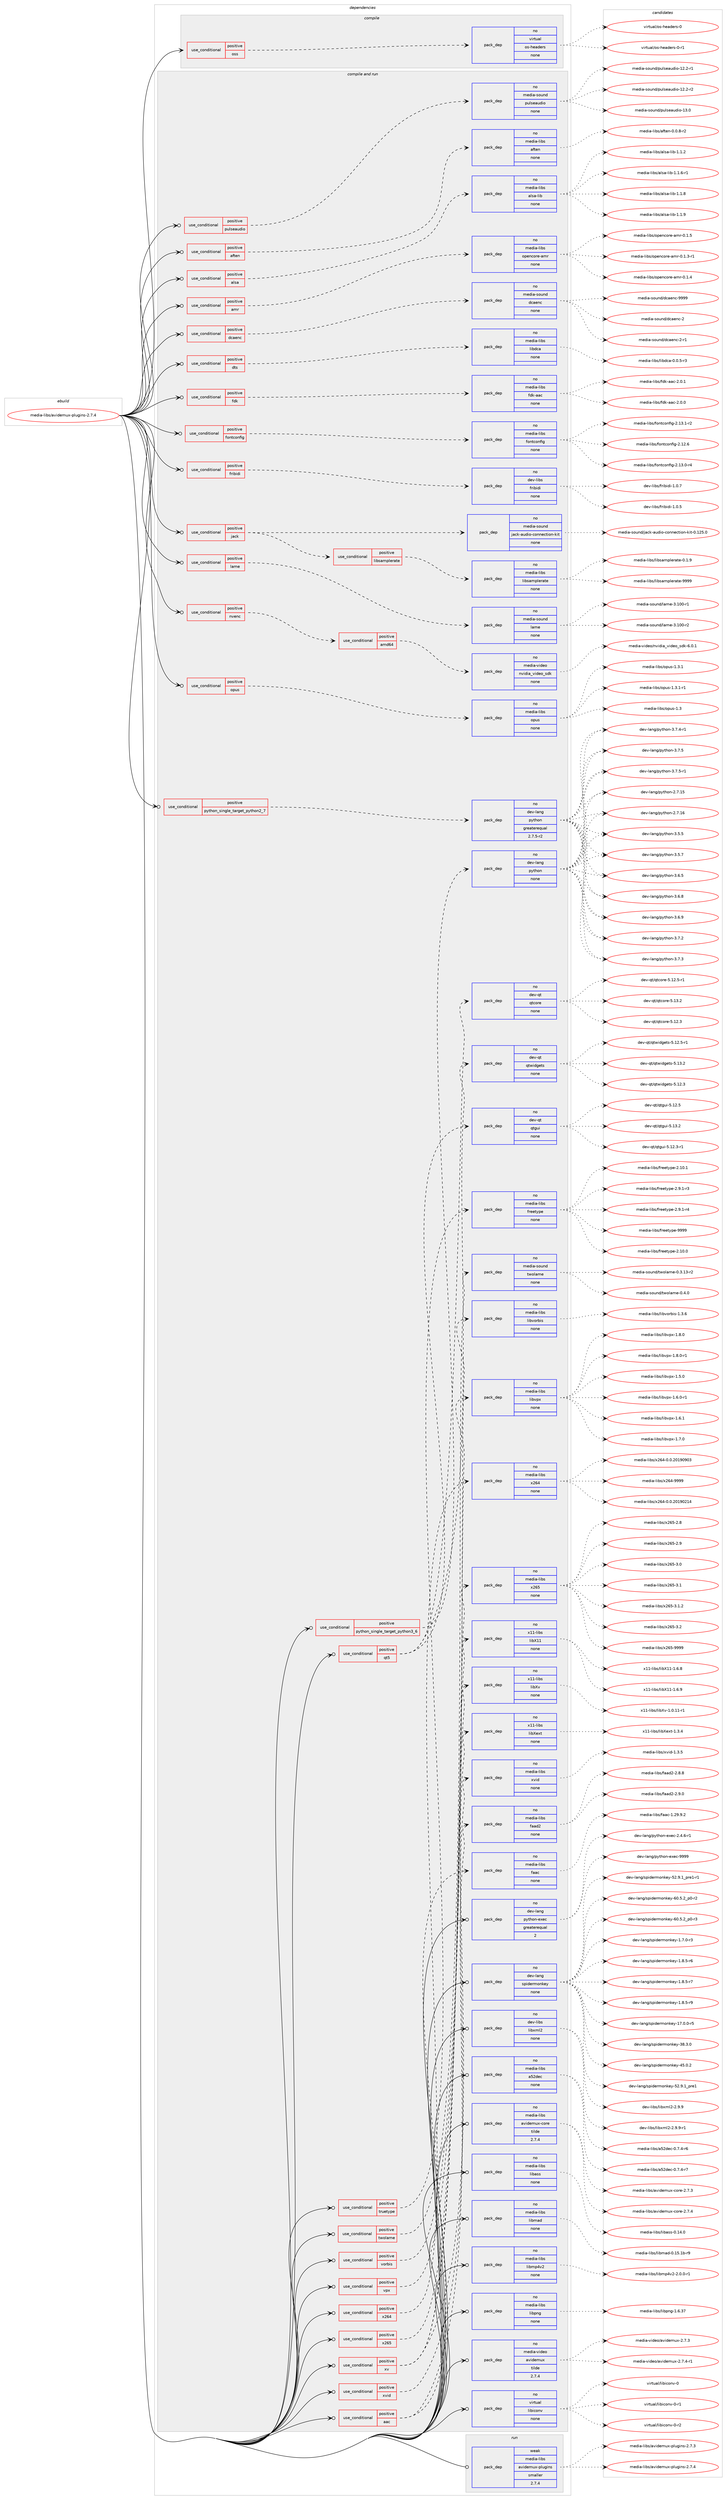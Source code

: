 digraph prolog {

# *************
# Graph options
# *************

newrank=true;
concentrate=true;
compound=true;
graph [rankdir=LR,fontname=Helvetica,fontsize=10,ranksep=1.5];#, ranksep=2.5, nodesep=0.2];
edge  [arrowhead=vee];
node  [fontname=Helvetica,fontsize=10];

# **********
# The ebuild
# **********

subgraph cluster_leftcol {
color=gray;
rank=same;
label=<<i>ebuild</i>>;
id [label="media-libs/avidemux-plugins-2.7.4", color=red, width=4, href="../media-libs/avidemux-plugins-2.7.4.svg"];
}

# ****************
# The dependencies
# ****************

subgraph cluster_midcol {
color=gray;
label=<<i>dependencies</i>>;
subgraph cluster_compile {
fillcolor="#eeeeee";
style=filled;
label=<<i>compile</i>>;
subgraph cond190747 {
dependency784511 [label=<<TABLE BORDER="0" CELLBORDER="1" CELLSPACING="0" CELLPADDING="4"><TR><TD ROWSPAN="3" CELLPADDING="10">use_conditional</TD></TR><TR><TD>positive</TD></TR><TR><TD>oss</TD></TR></TABLE>>, shape=none, color=red];
subgraph pack580155 {
dependency784512 [label=<<TABLE BORDER="0" CELLBORDER="1" CELLSPACING="0" CELLPADDING="4" WIDTH="220"><TR><TD ROWSPAN="6" CELLPADDING="30">pack_dep</TD></TR><TR><TD WIDTH="110">no</TD></TR><TR><TD>virtual</TD></TR><TR><TD>os-headers</TD></TR><TR><TD>none</TD></TR><TR><TD></TD></TR></TABLE>>, shape=none, color=blue];
}
dependency784511:e -> dependency784512:w [weight=20,style="dashed",arrowhead="vee"];
}
id:e -> dependency784511:w [weight=20,style="solid",arrowhead="vee"];
}
subgraph cluster_compileandrun {
fillcolor="#eeeeee";
style=filled;
label=<<i>compile and run</i>>;
subgraph cond190748 {
dependency784513 [label=<<TABLE BORDER="0" CELLBORDER="1" CELLSPACING="0" CELLPADDING="4"><TR><TD ROWSPAN="3" CELLPADDING="10">use_conditional</TD></TR><TR><TD>positive</TD></TR><TR><TD>aac</TD></TR></TABLE>>, shape=none, color=red];
subgraph pack580156 {
dependency784514 [label=<<TABLE BORDER="0" CELLBORDER="1" CELLSPACING="0" CELLPADDING="4" WIDTH="220"><TR><TD ROWSPAN="6" CELLPADDING="30">pack_dep</TD></TR><TR><TD WIDTH="110">no</TD></TR><TR><TD>media-libs</TD></TR><TR><TD>faac</TD></TR><TR><TD>none</TD></TR><TR><TD></TD></TR></TABLE>>, shape=none, color=blue];
}
dependency784513:e -> dependency784514:w [weight=20,style="dashed",arrowhead="vee"];
subgraph pack580157 {
dependency784515 [label=<<TABLE BORDER="0" CELLBORDER="1" CELLSPACING="0" CELLPADDING="4" WIDTH="220"><TR><TD ROWSPAN="6" CELLPADDING="30">pack_dep</TD></TR><TR><TD WIDTH="110">no</TD></TR><TR><TD>media-libs</TD></TR><TR><TD>faad2</TD></TR><TR><TD>none</TD></TR><TR><TD></TD></TR></TABLE>>, shape=none, color=blue];
}
dependency784513:e -> dependency784515:w [weight=20,style="dashed",arrowhead="vee"];
}
id:e -> dependency784513:w [weight=20,style="solid",arrowhead="odotvee"];
subgraph cond190749 {
dependency784516 [label=<<TABLE BORDER="0" CELLBORDER="1" CELLSPACING="0" CELLPADDING="4"><TR><TD ROWSPAN="3" CELLPADDING="10">use_conditional</TD></TR><TR><TD>positive</TD></TR><TR><TD>aften</TD></TR></TABLE>>, shape=none, color=red];
subgraph pack580158 {
dependency784517 [label=<<TABLE BORDER="0" CELLBORDER="1" CELLSPACING="0" CELLPADDING="4" WIDTH="220"><TR><TD ROWSPAN="6" CELLPADDING="30">pack_dep</TD></TR><TR><TD WIDTH="110">no</TD></TR><TR><TD>media-libs</TD></TR><TR><TD>aften</TD></TR><TR><TD>none</TD></TR><TR><TD></TD></TR></TABLE>>, shape=none, color=blue];
}
dependency784516:e -> dependency784517:w [weight=20,style="dashed",arrowhead="vee"];
}
id:e -> dependency784516:w [weight=20,style="solid",arrowhead="odotvee"];
subgraph cond190750 {
dependency784518 [label=<<TABLE BORDER="0" CELLBORDER="1" CELLSPACING="0" CELLPADDING="4"><TR><TD ROWSPAN="3" CELLPADDING="10">use_conditional</TD></TR><TR><TD>positive</TD></TR><TR><TD>alsa</TD></TR></TABLE>>, shape=none, color=red];
subgraph pack580159 {
dependency784519 [label=<<TABLE BORDER="0" CELLBORDER="1" CELLSPACING="0" CELLPADDING="4" WIDTH="220"><TR><TD ROWSPAN="6" CELLPADDING="30">pack_dep</TD></TR><TR><TD WIDTH="110">no</TD></TR><TR><TD>media-libs</TD></TR><TR><TD>alsa-lib</TD></TR><TR><TD>none</TD></TR><TR><TD></TD></TR></TABLE>>, shape=none, color=blue];
}
dependency784518:e -> dependency784519:w [weight=20,style="dashed",arrowhead="vee"];
}
id:e -> dependency784518:w [weight=20,style="solid",arrowhead="odotvee"];
subgraph cond190751 {
dependency784520 [label=<<TABLE BORDER="0" CELLBORDER="1" CELLSPACING="0" CELLPADDING="4"><TR><TD ROWSPAN="3" CELLPADDING="10">use_conditional</TD></TR><TR><TD>positive</TD></TR><TR><TD>amr</TD></TR></TABLE>>, shape=none, color=red];
subgraph pack580160 {
dependency784521 [label=<<TABLE BORDER="0" CELLBORDER="1" CELLSPACING="0" CELLPADDING="4" WIDTH="220"><TR><TD ROWSPAN="6" CELLPADDING="30">pack_dep</TD></TR><TR><TD WIDTH="110">no</TD></TR><TR><TD>media-libs</TD></TR><TR><TD>opencore-amr</TD></TR><TR><TD>none</TD></TR><TR><TD></TD></TR></TABLE>>, shape=none, color=blue];
}
dependency784520:e -> dependency784521:w [weight=20,style="dashed",arrowhead="vee"];
}
id:e -> dependency784520:w [weight=20,style="solid",arrowhead="odotvee"];
subgraph cond190752 {
dependency784522 [label=<<TABLE BORDER="0" CELLBORDER="1" CELLSPACING="0" CELLPADDING="4"><TR><TD ROWSPAN="3" CELLPADDING="10">use_conditional</TD></TR><TR><TD>positive</TD></TR><TR><TD>dcaenc</TD></TR></TABLE>>, shape=none, color=red];
subgraph pack580161 {
dependency784523 [label=<<TABLE BORDER="0" CELLBORDER="1" CELLSPACING="0" CELLPADDING="4" WIDTH="220"><TR><TD ROWSPAN="6" CELLPADDING="30">pack_dep</TD></TR><TR><TD WIDTH="110">no</TD></TR><TR><TD>media-sound</TD></TR><TR><TD>dcaenc</TD></TR><TR><TD>none</TD></TR><TR><TD></TD></TR></TABLE>>, shape=none, color=blue];
}
dependency784522:e -> dependency784523:w [weight=20,style="dashed",arrowhead="vee"];
}
id:e -> dependency784522:w [weight=20,style="solid",arrowhead="odotvee"];
subgraph cond190753 {
dependency784524 [label=<<TABLE BORDER="0" CELLBORDER="1" CELLSPACING="0" CELLPADDING="4"><TR><TD ROWSPAN="3" CELLPADDING="10">use_conditional</TD></TR><TR><TD>positive</TD></TR><TR><TD>dts</TD></TR></TABLE>>, shape=none, color=red];
subgraph pack580162 {
dependency784525 [label=<<TABLE BORDER="0" CELLBORDER="1" CELLSPACING="0" CELLPADDING="4" WIDTH="220"><TR><TD ROWSPAN="6" CELLPADDING="30">pack_dep</TD></TR><TR><TD WIDTH="110">no</TD></TR><TR><TD>media-libs</TD></TR><TR><TD>libdca</TD></TR><TR><TD>none</TD></TR><TR><TD></TD></TR></TABLE>>, shape=none, color=blue];
}
dependency784524:e -> dependency784525:w [weight=20,style="dashed",arrowhead="vee"];
}
id:e -> dependency784524:w [weight=20,style="solid",arrowhead="odotvee"];
subgraph cond190754 {
dependency784526 [label=<<TABLE BORDER="0" CELLBORDER="1" CELLSPACING="0" CELLPADDING="4"><TR><TD ROWSPAN="3" CELLPADDING="10">use_conditional</TD></TR><TR><TD>positive</TD></TR><TR><TD>fdk</TD></TR></TABLE>>, shape=none, color=red];
subgraph pack580163 {
dependency784527 [label=<<TABLE BORDER="0" CELLBORDER="1" CELLSPACING="0" CELLPADDING="4" WIDTH="220"><TR><TD ROWSPAN="6" CELLPADDING="30">pack_dep</TD></TR><TR><TD WIDTH="110">no</TD></TR><TR><TD>media-libs</TD></TR><TR><TD>fdk-aac</TD></TR><TR><TD>none</TD></TR><TR><TD></TD></TR></TABLE>>, shape=none, color=blue];
}
dependency784526:e -> dependency784527:w [weight=20,style="dashed",arrowhead="vee"];
}
id:e -> dependency784526:w [weight=20,style="solid",arrowhead="odotvee"];
subgraph cond190755 {
dependency784528 [label=<<TABLE BORDER="0" CELLBORDER="1" CELLSPACING="0" CELLPADDING="4"><TR><TD ROWSPAN="3" CELLPADDING="10">use_conditional</TD></TR><TR><TD>positive</TD></TR><TR><TD>fontconfig</TD></TR></TABLE>>, shape=none, color=red];
subgraph pack580164 {
dependency784529 [label=<<TABLE BORDER="0" CELLBORDER="1" CELLSPACING="0" CELLPADDING="4" WIDTH="220"><TR><TD ROWSPAN="6" CELLPADDING="30">pack_dep</TD></TR><TR><TD WIDTH="110">no</TD></TR><TR><TD>media-libs</TD></TR><TR><TD>fontconfig</TD></TR><TR><TD>none</TD></TR><TR><TD></TD></TR></TABLE>>, shape=none, color=blue];
}
dependency784528:e -> dependency784529:w [weight=20,style="dashed",arrowhead="vee"];
}
id:e -> dependency784528:w [weight=20,style="solid",arrowhead="odotvee"];
subgraph cond190756 {
dependency784530 [label=<<TABLE BORDER="0" CELLBORDER="1" CELLSPACING="0" CELLPADDING="4"><TR><TD ROWSPAN="3" CELLPADDING="10">use_conditional</TD></TR><TR><TD>positive</TD></TR><TR><TD>fribidi</TD></TR></TABLE>>, shape=none, color=red];
subgraph pack580165 {
dependency784531 [label=<<TABLE BORDER="0" CELLBORDER="1" CELLSPACING="0" CELLPADDING="4" WIDTH="220"><TR><TD ROWSPAN="6" CELLPADDING="30">pack_dep</TD></TR><TR><TD WIDTH="110">no</TD></TR><TR><TD>dev-libs</TD></TR><TR><TD>fribidi</TD></TR><TR><TD>none</TD></TR><TR><TD></TD></TR></TABLE>>, shape=none, color=blue];
}
dependency784530:e -> dependency784531:w [weight=20,style="dashed",arrowhead="vee"];
}
id:e -> dependency784530:w [weight=20,style="solid",arrowhead="odotvee"];
subgraph cond190757 {
dependency784532 [label=<<TABLE BORDER="0" CELLBORDER="1" CELLSPACING="0" CELLPADDING="4"><TR><TD ROWSPAN="3" CELLPADDING="10">use_conditional</TD></TR><TR><TD>positive</TD></TR><TR><TD>jack</TD></TR></TABLE>>, shape=none, color=red];
subgraph pack580166 {
dependency784533 [label=<<TABLE BORDER="0" CELLBORDER="1" CELLSPACING="0" CELLPADDING="4" WIDTH="220"><TR><TD ROWSPAN="6" CELLPADDING="30">pack_dep</TD></TR><TR><TD WIDTH="110">no</TD></TR><TR><TD>media-sound</TD></TR><TR><TD>jack-audio-connection-kit</TD></TR><TR><TD>none</TD></TR><TR><TD></TD></TR></TABLE>>, shape=none, color=blue];
}
dependency784532:e -> dependency784533:w [weight=20,style="dashed",arrowhead="vee"];
subgraph cond190758 {
dependency784534 [label=<<TABLE BORDER="0" CELLBORDER="1" CELLSPACING="0" CELLPADDING="4"><TR><TD ROWSPAN="3" CELLPADDING="10">use_conditional</TD></TR><TR><TD>positive</TD></TR><TR><TD>libsamplerate</TD></TR></TABLE>>, shape=none, color=red];
subgraph pack580167 {
dependency784535 [label=<<TABLE BORDER="0" CELLBORDER="1" CELLSPACING="0" CELLPADDING="4" WIDTH="220"><TR><TD ROWSPAN="6" CELLPADDING="30">pack_dep</TD></TR><TR><TD WIDTH="110">no</TD></TR><TR><TD>media-libs</TD></TR><TR><TD>libsamplerate</TD></TR><TR><TD>none</TD></TR><TR><TD></TD></TR></TABLE>>, shape=none, color=blue];
}
dependency784534:e -> dependency784535:w [weight=20,style="dashed",arrowhead="vee"];
}
dependency784532:e -> dependency784534:w [weight=20,style="dashed",arrowhead="vee"];
}
id:e -> dependency784532:w [weight=20,style="solid",arrowhead="odotvee"];
subgraph cond190759 {
dependency784536 [label=<<TABLE BORDER="0" CELLBORDER="1" CELLSPACING="0" CELLPADDING="4"><TR><TD ROWSPAN="3" CELLPADDING="10">use_conditional</TD></TR><TR><TD>positive</TD></TR><TR><TD>lame</TD></TR></TABLE>>, shape=none, color=red];
subgraph pack580168 {
dependency784537 [label=<<TABLE BORDER="0" CELLBORDER="1" CELLSPACING="0" CELLPADDING="4" WIDTH="220"><TR><TD ROWSPAN="6" CELLPADDING="30">pack_dep</TD></TR><TR><TD WIDTH="110">no</TD></TR><TR><TD>media-sound</TD></TR><TR><TD>lame</TD></TR><TR><TD>none</TD></TR><TR><TD></TD></TR></TABLE>>, shape=none, color=blue];
}
dependency784536:e -> dependency784537:w [weight=20,style="dashed",arrowhead="vee"];
}
id:e -> dependency784536:w [weight=20,style="solid",arrowhead="odotvee"];
subgraph cond190760 {
dependency784538 [label=<<TABLE BORDER="0" CELLBORDER="1" CELLSPACING="0" CELLPADDING="4"><TR><TD ROWSPAN="3" CELLPADDING="10">use_conditional</TD></TR><TR><TD>positive</TD></TR><TR><TD>nvenc</TD></TR></TABLE>>, shape=none, color=red];
subgraph cond190761 {
dependency784539 [label=<<TABLE BORDER="0" CELLBORDER="1" CELLSPACING="0" CELLPADDING="4"><TR><TD ROWSPAN="3" CELLPADDING="10">use_conditional</TD></TR><TR><TD>positive</TD></TR><TR><TD>amd64</TD></TR></TABLE>>, shape=none, color=red];
subgraph pack580169 {
dependency784540 [label=<<TABLE BORDER="0" CELLBORDER="1" CELLSPACING="0" CELLPADDING="4" WIDTH="220"><TR><TD ROWSPAN="6" CELLPADDING="30">pack_dep</TD></TR><TR><TD WIDTH="110">no</TD></TR><TR><TD>media-video</TD></TR><TR><TD>nvidia_video_sdk</TD></TR><TR><TD>none</TD></TR><TR><TD></TD></TR></TABLE>>, shape=none, color=blue];
}
dependency784539:e -> dependency784540:w [weight=20,style="dashed",arrowhead="vee"];
}
dependency784538:e -> dependency784539:w [weight=20,style="dashed",arrowhead="vee"];
}
id:e -> dependency784538:w [weight=20,style="solid",arrowhead="odotvee"];
subgraph cond190762 {
dependency784541 [label=<<TABLE BORDER="0" CELLBORDER="1" CELLSPACING="0" CELLPADDING="4"><TR><TD ROWSPAN="3" CELLPADDING="10">use_conditional</TD></TR><TR><TD>positive</TD></TR><TR><TD>opus</TD></TR></TABLE>>, shape=none, color=red];
subgraph pack580170 {
dependency784542 [label=<<TABLE BORDER="0" CELLBORDER="1" CELLSPACING="0" CELLPADDING="4" WIDTH="220"><TR><TD ROWSPAN="6" CELLPADDING="30">pack_dep</TD></TR><TR><TD WIDTH="110">no</TD></TR><TR><TD>media-libs</TD></TR><TR><TD>opus</TD></TR><TR><TD>none</TD></TR><TR><TD></TD></TR></TABLE>>, shape=none, color=blue];
}
dependency784541:e -> dependency784542:w [weight=20,style="dashed",arrowhead="vee"];
}
id:e -> dependency784541:w [weight=20,style="solid",arrowhead="odotvee"];
subgraph cond190763 {
dependency784543 [label=<<TABLE BORDER="0" CELLBORDER="1" CELLSPACING="0" CELLPADDING="4"><TR><TD ROWSPAN="3" CELLPADDING="10">use_conditional</TD></TR><TR><TD>positive</TD></TR><TR><TD>pulseaudio</TD></TR></TABLE>>, shape=none, color=red];
subgraph pack580171 {
dependency784544 [label=<<TABLE BORDER="0" CELLBORDER="1" CELLSPACING="0" CELLPADDING="4" WIDTH="220"><TR><TD ROWSPAN="6" CELLPADDING="30">pack_dep</TD></TR><TR><TD WIDTH="110">no</TD></TR><TR><TD>media-sound</TD></TR><TR><TD>pulseaudio</TD></TR><TR><TD>none</TD></TR><TR><TD></TD></TR></TABLE>>, shape=none, color=blue];
}
dependency784543:e -> dependency784544:w [weight=20,style="dashed",arrowhead="vee"];
}
id:e -> dependency784543:w [weight=20,style="solid",arrowhead="odotvee"];
subgraph cond190764 {
dependency784545 [label=<<TABLE BORDER="0" CELLBORDER="1" CELLSPACING="0" CELLPADDING="4"><TR><TD ROWSPAN="3" CELLPADDING="10">use_conditional</TD></TR><TR><TD>positive</TD></TR><TR><TD>python_single_target_python2_7</TD></TR></TABLE>>, shape=none, color=red];
subgraph pack580172 {
dependency784546 [label=<<TABLE BORDER="0" CELLBORDER="1" CELLSPACING="0" CELLPADDING="4" WIDTH="220"><TR><TD ROWSPAN="6" CELLPADDING="30">pack_dep</TD></TR><TR><TD WIDTH="110">no</TD></TR><TR><TD>dev-lang</TD></TR><TR><TD>python</TD></TR><TR><TD>greaterequal</TD></TR><TR><TD>2.7.5-r2</TD></TR></TABLE>>, shape=none, color=blue];
}
dependency784545:e -> dependency784546:w [weight=20,style="dashed",arrowhead="vee"];
}
id:e -> dependency784545:w [weight=20,style="solid",arrowhead="odotvee"];
subgraph cond190765 {
dependency784547 [label=<<TABLE BORDER="0" CELLBORDER="1" CELLSPACING="0" CELLPADDING="4"><TR><TD ROWSPAN="3" CELLPADDING="10">use_conditional</TD></TR><TR><TD>positive</TD></TR><TR><TD>python_single_target_python3_6</TD></TR></TABLE>>, shape=none, color=red];
subgraph pack580173 {
dependency784548 [label=<<TABLE BORDER="0" CELLBORDER="1" CELLSPACING="0" CELLPADDING="4" WIDTH="220"><TR><TD ROWSPAN="6" CELLPADDING="30">pack_dep</TD></TR><TR><TD WIDTH="110">no</TD></TR><TR><TD>dev-lang</TD></TR><TR><TD>python</TD></TR><TR><TD>none</TD></TR><TR><TD></TD></TR></TABLE>>, shape=none, color=blue];
}
dependency784547:e -> dependency784548:w [weight=20,style="dashed",arrowhead="vee"];
}
id:e -> dependency784547:w [weight=20,style="solid",arrowhead="odotvee"];
subgraph cond190766 {
dependency784549 [label=<<TABLE BORDER="0" CELLBORDER="1" CELLSPACING="0" CELLPADDING="4"><TR><TD ROWSPAN="3" CELLPADDING="10">use_conditional</TD></TR><TR><TD>positive</TD></TR><TR><TD>qt5</TD></TR></TABLE>>, shape=none, color=red];
subgraph pack580174 {
dependency784550 [label=<<TABLE BORDER="0" CELLBORDER="1" CELLSPACING="0" CELLPADDING="4" WIDTH="220"><TR><TD ROWSPAN="6" CELLPADDING="30">pack_dep</TD></TR><TR><TD WIDTH="110">no</TD></TR><TR><TD>dev-qt</TD></TR><TR><TD>qtcore</TD></TR><TR><TD>none</TD></TR><TR><TD></TD></TR></TABLE>>, shape=none, color=blue];
}
dependency784549:e -> dependency784550:w [weight=20,style="dashed",arrowhead="vee"];
subgraph pack580175 {
dependency784551 [label=<<TABLE BORDER="0" CELLBORDER="1" CELLSPACING="0" CELLPADDING="4" WIDTH="220"><TR><TD ROWSPAN="6" CELLPADDING="30">pack_dep</TD></TR><TR><TD WIDTH="110">no</TD></TR><TR><TD>dev-qt</TD></TR><TR><TD>qtgui</TD></TR><TR><TD>none</TD></TR><TR><TD></TD></TR></TABLE>>, shape=none, color=blue];
}
dependency784549:e -> dependency784551:w [weight=20,style="dashed",arrowhead="vee"];
subgraph pack580176 {
dependency784552 [label=<<TABLE BORDER="0" CELLBORDER="1" CELLSPACING="0" CELLPADDING="4" WIDTH="220"><TR><TD ROWSPAN="6" CELLPADDING="30">pack_dep</TD></TR><TR><TD WIDTH="110">no</TD></TR><TR><TD>dev-qt</TD></TR><TR><TD>qtwidgets</TD></TR><TR><TD>none</TD></TR><TR><TD></TD></TR></TABLE>>, shape=none, color=blue];
}
dependency784549:e -> dependency784552:w [weight=20,style="dashed",arrowhead="vee"];
}
id:e -> dependency784549:w [weight=20,style="solid",arrowhead="odotvee"];
subgraph cond190767 {
dependency784553 [label=<<TABLE BORDER="0" CELLBORDER="1" CELLSPACING="0" CELLPADDING="4"><TR><TD ROWSPAN="3" CELLPADDING="10">use_conditional</TD></TR><TR><TD>positive</TD></TR><TR><TD>truetype</TD></TR></TABLE>>, shape=none, color=red];
subgraph pack580177 {
dependency784554 [label=<<TABLE BORDER="0" CELLBORDER="1" CELLSPACING="0" CELLPADDING="4" WIDTH="220"><TR><TD ROWSPAN="6" CELLPADDING="30">pack_dep</TD></TR><TR><TD WIDTH="110">no</TD></TR><TR><TD>media-libs</TD></TR><TR><TD>freetype</TD></TR><TR><TD>none</TD></TR><TR><TD></TD></TR></TABLE>>, shape=none, color=blue];
}
dependency784553:e -> dependency784554:w [weight=20,style="dashed",arrowhead="vee"];
}
id:e -> dependency784553:w [weight=20,style="solid",arrowhead="odotvee"];
subgraph cond190768 {
dependency784555 [label=<<TABLE BORDER="0" CELLBORDER="1" CELLSPACING="0" CELLPADDING="4"><TR><TD ROWSPAN="3" CELLPADDING="10">use_conditional</TD></TR><TR><TD>positive</TD></TR><TR><TD>twolame</TD></TR></TABLE>>, shape=none, color=red];
subgraph pack580178 {
dependency784556 [label=<<TABLE BORDER="0" CELLBORDER="1" CELLSPACING="0" CELLPADDING="4" WIDTH="220"><TR><TD ROWSPAN="6" CELLPADDING="30">pack_dep</TD></TR><TR><TD WIDTH="110">no</TD></TR><TR><TD>media-sound</TD></TR><TR><TD>twolame</TD></TR><TR><TD>none</TD></TR><TR><TD></TD></TR></TABLE>>, shape=none, color=blue];
}
dependency784555:e -> dependency784556:w [weight=20,style="dashed",arrowhead="vee"];
}
id:e -> dependency784555:w [weight=20,style="solid",arrowhead="odotvee"];
subgraph cond190769 {
dependency784557 [label=<<TABLE BORDER="0" CELLBORDER="1" CELLSPACING="0" CELLPADDING="4"><TR><TD ROWSPAN="3" CELLPADDING="10">use_conditional</TD></TR><TR><TD>positive</TD></TR><TR><TD>vorbis</TD></TR></TABLE>>, shape=none, color=red];
subgraph pack580179 {
dependency784558 [label=<<TABLE BORDER="0" CELLBORDER="1" CELLSPACING="0" CELLPADDING="4" WIDTH="220"><TR><TD ROWSPAN="6" CELLPADDING="30">pack_dep</TD></TR><TR><TD WIDTH="110">no</TD></TR><TR><TD>media-libs</TD></TR><TR><TD>libvorbis</TD></TR><TR><TD>none</TD></TR><TR><TD></TD></TR></TABLE>>, shape=none, color=blue];
}
dependency784557:e -> dependency784558:w [weight=20,style="dashed",arrowhead="vee"];
}
id:e -> dependency784557:w [weight=20,style="solid",arrowhead="odotvee"];
subgraph cond190770 {
dependency784559 [label=<<TABLE BORDER="0" CELLBORDER="1" CELLSPACING="0" CELLPADDING="4"><TR><TD ROWSPAN="3" CELLPADDING="10">use_conditional</TD></TR><TR><TD>positive</TD></TR><TR><TD>vpx</TD></TR></TABLE>>, shape=none, color=red];
subgraph pack580180 {
dependency784560 [label=<<TABLE BORDER="0" CELLBORDER="1" CELLSPACING="0" CELLPADDING="4" WIDTH="220"><TR><TD ROWSPAN="6" CELLPADDING="30">pack_dep</TD></TR><TR><TD WIDTH="110">no</TD></TR><TR><TD>media-libs</TD></TR><TR><TD>libvpx</TD></TR><TR><TD>none</TD></TR><TR><TD></TD></TR></TABLE>>, shape=none, color=blue];
}
dependency784559:e -> dependency784560:w [weight=20,style="dashed",arrowhead="vee"];
}
id:e -> dependency784559:w [weight=20,style="solid",arrowhead="odotvee"];
subgraph cond190771 {
dependency784561 [label=<<TABLE BORDER="0" CELLBORDER="1" CELLSPACING="0" CELLPADDING="4"><TR><TD ROWSPAN="3" CELLPADDING="10">use_conditional</TD></TR><TR><TD>positive</TD></TR><TR><TD>x264</TD></TR></TABLE>>, shape=none, color=red];
subgraph pack580181 {
dependency784562 [label=<<TABLE BORDER="0" CELLBORDER="1" CELLSPACING="0" CELLPADDING="4" WIDTH="220"><TR><TD ROWSPAN="6" CELLPADDING="30">pack_dep</TD></TR><TR><TD WIDTH="110">no</TD></TR><TR><TD>media-libs</TD></TR><TR><TD>x264</TD></TR><TR><TD>none</TD></TR><TR><TD></TD></TR></TABLE>>, shape=none, color=blue];
}
dependency784561:e -> dependency784562:w [weight=20,style="dashed",arrowhead="vee"];
}
id:e -> dependency784561:w [weight=20,style="solid",arrowhead="odotvee"];
subgraph cond190772 {
dependency784563 [label=<<TABLE BORDER="0" CELLBORDER="1" CELLSPACING="0" CELLPADDING="4"><TR><TD ROWSPAN="3" CELLPADDING="10">use_conditional</TD></TR><TR><TD>positive</TD></TR><TR><TD>x265</TD></TR></TABLE>>, shape=none, color=red];
subgraph pack580182 {
dependency784564 [label=<<TABLE BORDER="0" CELLBORDER="1" CELLSPACING="0" CELLPADDING="4" WIDTH="220"><TR><TD ROWSPAN="6" CELLPADDING="30">pack_dep</TD></TR><TR><TD WIDTH="110">no</TD></TR><TR><TD>media-libs</TD></TR><TR><TD>x265</TD></TR><TR><TD>none</TD></TR><TR><TD></TD></TR></TABLE>>, shape=none, color=blue];
}
dependency784563:e -> dependency784564:w [weight=20,style="dashed",arrowhead="vee"];
}
id:e -> dependency784563:w [weight=20,style="solid",arrowhead="odotvee"];
subgraph cond190773 {
dependency784565 [label=<<TABLE BORDER="0" CELLBORDER="1" CELLSPACING="0" CELLPADDING="4"><TR><TD ROWSPAN="3" CELLPADDING="10">use_conditional</TD></TR><TR><TD>positive</TD></TR><TR><TD>xv</TD></TR></TABLE>>, shape=none, color=red];
subgraph pack580183 {
dependency784566 [label=<<TABLE BORDER="0" CELLBORDER="1" CELLSPACING="0" CELLPADDING="4" WIDTH="220"><TR><TD ROWSPAN="6" CELLPADDING="30">pack_dep</TD></TR><TR><TD WIDTH="110">no</TD></TR><TR><TD>x11-libs</TD></TR><TR><TD>libX11</TD></TR><TR><TD>none</TD></TR><TR><TD></TD></TR></TABLE>>, shape=none, color=blue];
}
dependency784565:e -> dependency784566:w [weight=20,style="dashed",arrowhead="vee"];
subgraph pack580184 {
dependency784567 [label=<<TABLE BORDER="0" CELLBORDER="1" CELLSPACING="0" CELLPADDING="4" WIDTH="220"><TR><TD ROWSPAN="6" CELLPADDING="30">pack_dep</TD></TR><TR><TD WIDTH="110">no</TD></TR><TR><TD>x11-libs</TD></TR><TR><TD>libXext</TD></TR><TR><TD>none</TD></TR><TR><TD></TD></TR></TABLE>>, shape=none, color=blue];
}
dependency784565:e -> dependency784567:w [weight=20,style="dashed",arrowhead="vee"];
subgraph pack580185 {
dependency784568 [label=<<TABLE BORDER="0" CELLBORDER="1" CELLSPACING="0" CELLPADDING="4" WIDTH="220"><TR><TD ROWSPAN="6" CELLPADDING="30">pack_dep</TD></TR><TR><TD WIDTH="110">no</TD></TR><TR><TD>x11-libs</TD></TR><TR><TD>libXv</TD></TR><TR><TD>none</TD></TR><TR><TD></TD></TR></TABLE>>, shape=none, color=blue];
}
dependency784565:e -> dependency784568:w [weight=20,style="dashed",arrowhead="vee"];
}
id:e -> dependency784565:w [weight=20,style="solid",arrowhead="odotvee"];
subgraph cond190774 {
dependency784569 [label=<<TABLE BORDER="0" CELLBORDER="1" CELLSPACING="0" CELLPADDING="4"><TR><TD ROWSPAN="3" CELLPADDING="10">use_conditional</TD></TR><TR><TD>positive</TD></TR><TR><TD>xvid</TD></TR></TABLE>>, shape=none, color=red];
subgraph pack580186 {
dependency784570 [label=<<TABLE BORDER="0" CELLBORDER="1" CELLSPACING="0" CELLPADDING="4" WIDTH="220"><TR><TD ROWSPAN="6" CELLPADDING="30">pack_dep</TD></TR><TR><TD WIDTH="110">no</TD></TR><TR><TD>media-libs</TD></TR><TR><TD>xvid</TD></TR><TR><TD>none</TD></TR><TR><TD></TD></TR></TABLE>>, shape=none, color=blue];
}
dependency784569:e -> dependency784570:w [weight=20,style="dashed",arrowhead="vee"];
}
id:e -> dependency784569:w [weight=20,style="solid",arrowhead="odotvee"];
subgraph pack580187 {
dependency784571 [label=<<TABLE BORDER="0" CELLBORDER="1" CELLSPACING="0" CELLPADDING="4" WIDTH="220"><TR><TD ROWSPAN="6" CELLPADDING="30">pack_dep</TD></TR><TR><TD WIDTH="110">no</TD></TR><TR><TD>dev-lang</TD></TR><TR><TD>python-exec</TD></TR><TR><TD>greaterequal</TD></TR><TR><TD>2</TD></TR></TABLE>>, shape=none, color=blue];
}
id:e -> dependency784571:w [weight=20,style="solid",arrowhead="odotvee"];
subgraph pack580188 {
dependency784572 [label=<<TABLE BORDER="0" CELLBORDER="1" CELLSPACING="0" CELLPADDING="4" WIDTH="220"><TR><TD ROWSPAN="6" CELLPADDING="30">pack_dep</TD></TR><TR><TD WIDTH="110">no</TD></TR><TR><TD>dev-lang</TD></TR><TR><TD>spidermonkey</TD></TR><TR><TD>none</TD></TR><TR><TD></TD></TR></TABLE>>, shape=none, color=blue];
}
id:e -> dependency784572:w [weight=20,style="solid",arrowhead="odotvee"];
subgraph pack580189 {
dependency784573 [label=<<TABLE BORDER="0" CELLBORDER="1" CELLSPACING="0" CELLPADDING="4" WIDTH="220"><TR><TD ROWSPAN="6" CELLPADDING="30">pack_dep</TD></TR><TR><TD WIDTH="110">no</TD></TR><TR><TD>dev-libs</TD></TR><TR><TD>libxml2</TD></TR><TR><TD>none</TD></TR><TR><TD></TD></TR></TABLE>>, shape=none, color=blue];
}
id:e -> dependency784573:w [weight=20,style="solid",arrowhead="odotvee"];
subgraph pack580190 {
dependency784574 [label=<<TABLE BORDER="0" CELLBORDER="1" CELLSPACING="0" CELLPADDING="4" WIDTH="220"><TR><TD ROWSPAN="6" CELLPADDING="30">pack_dep</TD></TR><TR><TD WIDTH="110">no</TD></TR><TR><TD>media-libs</TD></TR><TR><TD>a52dec</TD></TR><TR><TD>none</TD></TR><TR><TD></TD></TR></TABLE>>, shape=none, color=blue];
}
id:e -> dependency784574:w [weight=20,style="solid",arrowhead="odotvee"];
subgraph pack580191 {
dependency784575 [label=<<TABLE BORDER="0" CELLBORDER="1" CELLSPACING="0" CELLPADDING="4" WIDTH="220"><TR><TD ROWSPAN="6" CELLPADDING="30">pack_dep</TD></TR><TR><TD WIDTH="110">no</TD></TR><TR><TD>media-libs</TD></TR><TR><TD>avidemux-core</TD></TR><TR><TD>tilde</TD></TR><TR><TD>2.7.4</TD></TR></TABLE>>, shape=none, color=blue];
}
id:e -> dependency784575:w [weight=20,style="solid",arrowhead="odotvee"];
subgraph pack580192 {
dependency784576 [label=<<TABLE BORDER="0" CELLBORDER="1" CELLSPACING="0" CELLPADDING="4" WIDTH="220"><TR><TD ROWSPAN="6" CELLPADDING="30">pack_dep</TD></TR><TR><TD WIDTH="110">no</TD></TR><TR><TD>media-libs</TD></TR><TR><TD>libass</TD></TR><TR><TD>none</TD></TR><TR><TD></TD></TR></TABLE>>, shape=none, color=blue];
}
id:e -> dependency784576:w [weight=20,style="solid",arrowhead="odotvee"];
subgraph pack580193 {
dependency784577 [label=<<TABLE BORDER="0" CELLBORDER="1" CELLSPACING="0" CELLPADDING="4" WIDTH="220"><TR><TD ROWSPAN="6" CELLPADDING="30">pack_dep</TD></TR><TR><TD WIDTH="110">no</TD></TR><TR><TD>media-libs</TD></TR><TR><TD>libmad</TD></TR><TR><TD>none</TD></TR><TR><TD></TD></TR></TABLE>>, shape=none, color=blue];
}
id:e -> dependency784577:w [weight=20,style="solid",arrowhead="odotvee"];
subgraph pack580194 {
dependency784578 [label=<<TABLE BORDER="0" CELLBORDER="1" CELLSPACING="0" CELLPADDING="4" WIDTH="220"><TR><TD ROWSPAN="6" CELLPADDING="30">pack_dep</TD></TR><TR><TD WIDTH="110">no</TD></TR><TR><TD>media-libs</TD></TR><TR><TD>libmp4v2</TD></TR><TR><TD>none</TD></TR><TR><TD></TD></TR></TABLE>>, shape=none, color=blue];
}
id:e -> dependency784578:w [weight=20,style="solid",arrowhead="odotvee"];
subgraph pack580195 {
dependency784579 [label=<<TABLE BORDER="0" CELLBORDER="1" CELLSPACING="0" CELLPADDING="4" WIDTH="220"><TR><TD ROWSPAN="6" CELLPADDING="30">pack_dep</TD></TR><TR><TD WIDTH="110">no</TD></TR><TR><TD>media-libs</TD></TR><TR><TD>libpng</TD></TR><TR><TD>none</TD></TR><TR><TD></TD></TR></TABLE>>, shape=none, color=blue];
}
id:e -> dependency784579:w [weight=20,style="solid",arrowhead="odotvee"];
subgraph pack580196 {
dependency784580 [label=<<TABLE BORDER="0" CELLBORDER="1" CELLSPACING="0" CELLPADDING="4" WIDTH="220"><TR><TD ROWSPAN="6" CELLPADDING="30">pack_dep</TD></TR><TR><TD WIDTH="110">no</TD></TR><TR><TD>media-video</TD></TR><TR><TD>avidemux</TD></TR><TR><TD>tilde</TD></TR><TR><TD>2.7.4</TD></TR></TABLE>>, shape=none, color=blue];
}
id:e -> dependency784580:w [weight=20,style="solid",arrowhead="odotvee"];
subgraph pack580197 {
dependency784581 [label=<<TABLE BORDER="0" CELLBORDER="1" CELLSPACING="0" CELLPADDING="4" WIDTH="220"><TR><TD ROWSPAN="6" CELLPADDING="30">pack_dep</TD></TR><TR><TD WIDTH="110">no</TD></TR><TR><TD>virtual</TD></TR><TR><TD>libiconv</TD></TR><TR><TD>none</TD></TR><TR><TD></TD></TR></TABLE>>, shape=none, color=blue];
}
id:e -> dependency784581:w [weight=20,style="solid",arrowhead="odotvee"];
}
subgraph cluster_run {
fillcolor="#eeeeee";
style=filled;
label=<<i>run</i>>;
subgraph pack580198 {
dependency784582 [label=<<TABLE BORDER="0" CELLBORDER="1" CELLSPACING="0" CELLPADDING="4" WIDTH="220"><TR><TD ROWSPAN="6" CELLPADDING="30">pack_dep</TD></TR><TR><TD WIDTH="110">weak</TD></TR><TR><TD>media-libs</TD></TR><TR><TD>avidemux-plugins</TD></TR><TR><TD>smaller</TD></TR><TR><TD>2.7.4</TD></TR></TABLE>>, shape=none, color=blue];
}
id:e -> dependency784582:w [weight=20,style="solid",arrowhead="odot"];
}
}

# **************
# The candidates
# **************

subgraph cluster_choices {
rank=same;
color=gray;
label=<<i>candidates</i>>;

subgraph choice580155 {
color=black;
nodesep=1;
choice118105114116117971084711111545104101971001011141154548 [label="virtual/os-headers-0", color=red, width=4,href="../virtual/os-headers-0.svg"];
choice1181051141161179710847111115451041019710010111411545484511449 [label="virtual/os-headers-0-r1", color=red, width=4,href="../virtual/os-headers-0-r1.svg"];
dependency784512:e -> choice118105114116117971084711111545104101971001011141154548:w [style=dotted,weight="100"];
dependency784512:e -> choice1181051141161179710847111115451041019710010111411545484511449:w [style=dotted,weight="100"];
}
subgraph choice580156 {
color=black;
nodesep=1;
choice10910110010597451081059811547102979799454946505746574650 [label="media-libs/faac-1.29.9.2", color=red, width=4,href="../media-libs/faac-1.29.9.2.svg"];
dependency784514:e -> choice10910110010597451081059811547102979799454946505746574650:w [style=dotted,weight="100"];
}
subgraph choice580157 {
color=black;
nodesep=1;
choice10910110010597451081059811547102979710050455046564656 [label="media-libs/faad2-2.8.8", color=red, width=4,href="../media-libs/faad2-2.8.8.svg"];
choice10910110010597451081059811547102979710050455046574648 [label="media-libs/faad2-2.9.0", color=red, width=4,href="../media-libs/faad2-2.9.0.svg"];
dependency784515:e -> choice10910110010597451081059811547102979710050455046564656:w [style=dotted,weight="100"];
dependency784515:e -> choice10910110010597451081059811547102979710050455046574648:w [style=dotted,weight="100"];
}
subgraph choice580158 {
color=black;
nodesep=1;
choice10910110010597451081059811547971021161011104548464846564511450 [label="media-libs/aften-0.0.8-r2", color=red, width=4,href="../media-libs/aften-0.0.8-r2.svg"];
dependency784517:e -> choice10910110010597451081059811547971021161011104548464846564511450:w [style=dotted,weight="100"];
}
subgraph choice580159 {
color=black;
nodesep=1;
choice1091011001059745108105981154797108115974510810598454946494650 [label="media-libs/alsa-lib-1.1.2", color=red, width=4,href="../media-libs/alsa-lib-1.1.2.svg"];
choice10910110010597451081059811547971081159745108105984549464946544511449 [label="media-libs/alsa-lib-1.1.6-r1", color=red, width=4,href="../media-libs/alsa-lib-1.1.6-r1.svg"];
choice1091011001059745108105981154797108115974510810598454946494656 [label="media-libs/alsa-lib-1.1.8", color=red, width=4,href="../media-libs/alsa-lib-1.1.8.svg"];
choice1091011001059745108105981154797108115974510810598454946494657 [label="media-libs/alsa-lib-1.1.9", color=red, width=4,href="../media-libs/alsa-lib-1.1.9.svg"];
dependency784519:e -> choice1091011001059745108105981154797108115974510810598454946494650:w [style=dotted,weight="100"];
dependency784519:e -> choice10910110010597451081059811547971081159745108105984549464946544511449:w [style=dotted,weight="100"];
dependency784519:e -> choice1091011001059745108105981154797108115974510810598454946494656:w [style=dotted,weight="100"];
dependency784519:e -> choice1091011001059745108105981154797108115974510810598454946494657:w [style=dotted,weight="100"];
}
subgraph choice580160 {
color=black;
nodesep=1;
choice109101100105974510810598115471111121011109911111410145971091144548464946514511449 [label="media-libs/opencore-amr-0.1.3-r1", color=red, width=4,href="../media-libs/opencore-amr-0.1.3-r1.svg"];
choice10910110010597451081059811547111112101110991111141014597109114454846494652 [label="media-libs/opencore-amr-0.1.4", color=red, width=4,href="../media-libs/opencore-amr-0.1.4.svg"];
choice10910110010597451081059811547111112101110991111141014597109114454846494653 [label="media-libs/opencore-amr-0.1.5", color=red, width=4,href="../media-libs/opencore-amr-0.1.5.svg"];
dependency784521:e -> choice109101100105974510810598115471111121011109911111410145971091144548464946514511449:w [style=dotted,weight="100"];
dependency784521:e -> choice10910110010597451081059811547111112101110991111141014597109114454846494652:w [style=dotted,weight="100"];
dependency784521:e -> choice10910110010597451081059811547111112101110991111141014597109114454846494653:w [style=dotted,weight="100"];
}
subgraph choice580161 {
color=black;
nodesep=1;
choice1091011001059745115111117110100471009997101110994550 [label="media-sound/dcaenc-2", color=red, width=4,href="../media-sound/dcaenc-2.svg"];
choice10910110010597451151111171101004710099971011109945504511449 [label="media-sound/dcaenc-2-r1", color=red, width=4,href="../media-sound/dcaenc-2-r1.svg"];
choice1091011001059745115111117110100471009997101110994557575757 [label="media-sound/dcaenc-9999", color=red, width=4,href="../media-sound/dcaenc-9999.svg"];
dependency784523:e -> choice1091011001059745115111117110100471009997101110994550:w [style=dotted,weight="100"];
dependency784523:e -> choice10910110010597451151111171101004710099971011109945504511449:w [style=dotted,weight="100"];
dependency784523:e -> choice1091011001059745115111117110100471009997101110994557575757:w [style=dotted,weight="100"];
}
subgraph choice580162 {
color=black;
nodesep=1;
choice109101100105974510810598115471081059810099974548464846534511451 [label="media-libs/libdca-0.0.5-r3", color=red, width=4,href="../media-libs/libdca-0.0.5-r3.svg"];
dependency784525:e -> choice109101100105974510810598115471081059810099974548464846534511451:w [style=dotted,weight="100"];
}
subgraph choice580163 {
color=black;
nodesep=1;
choice1091011001059745108105981154710210010745979799455046484648 [label="media-libs/fdk-aac-2.0.0", color=red, width=4,href="../media-libs/fdk-aac-2.0.0.svg"];
choice1091011001059745108105981154710210010745979799455046484649 [label="media-libs/fdk-aac-2.0.1", color=red, width=4,href="../media-libs/fdk-aac-2.0.1.svg"];
dependency784527:e -> choice1091011001059745108105981154710210010745979799455046484648:w [style=dotted,weight="100"];
dependency784527:e -> choice1091011001059745108105981154710210010745979799455046484649:w [style=dotted,weight="100"];
}
subgraph choice580164 {
color=black;
nodesep=1;
choice109101100105974510810598115471021111101169911111010210510345504649504654 [label="media-libs/fontconfig-2.12.6", color=red, width=4,href="../media-libs/fontconfig-2.12.6.svg"];
choice1091011001059745108105981154710211111011699111110102105103455046495146484511452 [label="media-libs/fontconfig-2.13.0-r4", color=red, width=4,href="../media-libs/fontconfig-2.13.0-r4.svg"];
choice1091011001059745108105981154710211111011699111110102105103455046495146494511450 [label="media-libs/fontconfig-2.13.1-r2", color=red, width=4,href="../media-libs/fontconfig-2.13.1-r2.svg"];
dependency784529:e -> choice109101100105974510810598115471021111101169911111010210510345504649504654:w [style=dotted,weight="100"];
dependency784529:e -> choice1091011001059745108105981154710211111011699111110102105103455046495146484511452:w [style=dotted,weight="100"];
dependency784529:e -> choice1091011001059745108105981154710211111011699111110102105103455046495146494511450:w [style=dotted,weight="100"];
}
subgraph choice580165 {
color=black;
nodesep=1;
choice10010111845108105981154710211410598105100105454946484653 [label="dev-libs/fribidi-1.0.5", color=red, width=4,href="../dev-libs/fribidi-1.0.5.svg"];
choice10010111845108105981154710211410598105100105454946484655 [label="dev-libs/fribidi-1.0.7", color=red, width=4,href="../dev-libs/fribidi-1.0.7.svg"];
dependency784531:e -> choice10010111845108105981154710211410598105100105454946484653:w [style=dotted,weight="100"];
dependency784531:e -> choice10010111845108105981154710211410598105100105454946484655:w [style=dotted,weight="100"];
}
subgraph choice580166 {
color=black;
nodesep=1;
choice10910110010597451151111171101004710697991074597117100105111459911111011010199116105111110451071051164548464950534648 [label="media-sound/jack-audio-connection-kit-0.125.0", color=red, width=4,href="../media-sound/jack-audio-connection-kit-0.125.0.svg"];
dependency784533:e -> choice10910110010597451151111171101004710697991074597117100105111459911111011010199116105111110451071051164548464950534648:w [style=dotted,weight="100"];
}
subgraph choice580167 {
color=black;
nodesep=1;
choice10910110010597451081059811547108105981159710911210810111497116101454846494657 [label="media-libs/libsamplerate-0.1.9", color=red, width=4,href="../media-libs/libsamplerate-0.1.9.svg"];
choice109101100105974510810598115471081059811597109112108101114971161014557575757 [label="media-libs/libsamplerate-9999", color=red, width=4,href="../media-libs/libsamplerate-9999.svg"];
dependency784535:e -> choice10910110010597451081059811547108105981159710911210810111497116101454846494657:w [style=dotted,weight="100"];
dependency784535:e -> choice109101100105974510810598115471081059811597109112108101114971161014557575757:w [style=dotted,weight="100"];
}
subgraph choice580168 {
color=black;
nodesep=1;
choice109101100105974511511111711010047108971091014551464948484511449 [label="media-sound/lame-3.100-r1", color=red, width=4,href="../media-sound/lame-3.100-r1.svg"];
choice109101100105974511511111711010047108971091014551464948484511450 [label="media-sound/lame-3.100-r2", color=red, width=4,href="../media-sound/lame-3.100-r2.svg"];
dependency784537:e -> choice109101100105974511511111711010047108971091014551464948484511449:w [style=dotted,weight="100"];
dependency784537:e -> choice109101100105974511511111711010047108971091014551464948484511450:w [style=dotted,weight="100"];
}
subgraph choice580169 {
color=black;
nodesep=1;
choice109101100105974511810510010111147110118105100105979511810510010111195115100107455446484649 [label="media-video/nvidia_video_sdk-6.0.1", color=red, width=4,href="../media-video/nvidia_video_sdk-6.0.1.svg"];
dependency784540:e -> choice109101100105974511810510010111147110118105100105979511810510010111195115100107455446484649:w [style=dotted,weight="100"];
}
subgraph choice580170 {
color=black;
nodesep=1;
choice1091011001059745108105981154711111211711545494651 [label="media-libs/opus-1.3", color=red, width=4,href="../media-libs/opus-1.3.svg"];
choice10910110010597451081059811547111112117115454946514649 [label="media-libs/opus-1.3.1", color=red, width=4,href="../media-libs/opus-1.3.1.svg"];
choice109101100105974510810598115471111121171154549465146494511449 [label="media-libs/opus-1.3.1-r1", color=red, width=4,href="../media-libs/opus-1.3.1-r1.svg"];
dependency784542:e -> choice1091011001059745108105981154711111211711545494651:w [style=dotted,weight="100"];
dependency784542:e -> choice10910110010597451081059811547111112117115454946514649:w [style=dotted,weight="100"];
dependency784542:e -> choice109101100105974510810598115471111121171154549465146494511449:w [style=dotted,weight="100"];
}
subgraph choice580171 {
color=black;
nodesep=1;
choice1091011001059745115111117110100471121171081151019711710010511145495046504511449 [label="media-sound/pulseaudio-12.2-r1", color=red, width=4,href="../media-sound/pulseaudio-12.2-r1.svg"];
choice1091011001059745115111117110100471121171081151019711710010511145495046504511450 [label="media-sound/pulseaudio-12.2-r2", color=red, width=4,href="../media-sound/pulseaudio-12.2-r2.svg"];
choice109101100105974511511111711010047112117108115101971171001051114549514648 [label="media-sound/pulseaudio-13.0", color=red, width=4,href="../media-sound/pulseaudio-13.0.svg"];
dependency784544:e -> choice1091011001059745115111117110100471121171081151019711710010511145495046504511449:w [style=dotted,weight="100"];
dependency784544:e -> choice1091011001059745115111117110100471121171081151019711710010511145495046504511450:w [style=dotted,weight="100"];
dependency784544:e -> choice109101100105974511511111711010047112117108115101971171001051114549514648:w [style=dotted,weight="100"];
}
subgraph choice580172 {
color=black;
nodesep=1;
choice10010111845108971101034711212111610411111045504655464953 [label="dev-lang/python-2.7.15", color=red, width=4,href="../dev-lang/python-2.7.15.svg"];
choice10010111845108971101034711212111610411111045504655464954 [label="dev-lang/python-2.7.16", color=red, width=4,href="../dev-lang/python-2.7.16.svg"];
choice100101118451089711010347112121116104111110455146534653 [label="dev-lang/python-3.5.5", color=red, width=4,href="../dev-lang/python-3.5.5.svg"];
choice100101118451089711010347112121116104111110455146534655 [label="dev-lang/python-3.5.7", color=red, width=4,href="../dev-lang/python-3.5.7.svg"];
choice100101118451089711010347112121116104111110455146544653 [label="dev-lang/python-3.6.5", color=red, width=4,href="../dev-lang/python-3.6.5.svg"];
choice100101118451089711010347112121116104111110455146544656 [label="dev-lang/python-3.6.8", color=red, width=4,href="../dev-lang/python-3.6.8.svg"];
choice100101118451089711010347112121116104111110455146544657 [label="dev-lang/python-3.6.9", color=red, width=4,href="../dev-lang/python-3.6.9.svg"];
choice100101118451089711010347112121116104111110455146554650 [label="dev-lang/python-3.7.2", color=red, width=4,href="../dev-lang/python-3.7.2.svg"];
choice100101118451089711010347112121116104111110455146554651 [label="dev-lang/python-3.7.3", color=red, width=4,href="../dev-lang/python-3.7.3.svg"];
choice1001011184510897110103471121211161041111104551465546524511449 [label="dev-lang/python-3.7.4-r1", color=red, width=4,href="../dev-lang/python-3.7.4-r1.svg"];
choice100101118451089711010347112121116104111110455146554653 [label="dev-lang/python-3.7.5", color=red, width=4,href="../dev-lang/python-3.7.5.svg"];
choice1001011184510897110103471121211161041111104551465546534511449 [label="dev-lang/python-3.7.5-r1", color=red, width=4,href="../dev-lang/python-3.7.5-r1.svg"];
dependency784546:e -> choice10010111845108971101034711212111610411111045504655464953:w [style=dotted,weight="100"];
dependency784546:e -> choice10010111845108971101034711212111610411111045504655464954:w [style=dotted,weight="100"];
dependency784546:e -> choice100101118451089711010347112121116104111110455146534653:w [style=dotted,weight="100"];
dependency784546:e -> choice100101118451089711010347112121116104111110455146534655:w [style=dotted,weight="100"];
dependency784546:e -> choice100101118451089711010347112121116104111110455146544653:w [style=dotted,weight="100"];
dependency784546:e -> choice100101118451089711010347112121116104111110455146544656:w [style=dotted,weight="100"];
dependency784546:e -> choice100101118451089711010347112121116104111110455146544657:w [style=dotted,weight="100"];
dependency784546:e -> choice100101118451089711010347112121116104111110455146554650:w [style=dotted,weight="100"];
dependency784546:e -> choice100101118451089711010347112121116104111110455146554651:w [style=dotted,weight="100"];
dependency784546:e -> choice1001011184510897110103471121211161041111104551465546524511449:w [style=dotted,weight="100"];
dependency784546:e -> choice100101118451089711010347112121116104111110455146554653:w [style=dotted,weight="100"];
dependency784546:e -> choice1001011184510897110103471121211161041111104551465546534511449:w [style=dotted,weight="100"];
}
subgraph choice580173 {
color=black;
nodesep=1;
choice10010111845108971101034711212111610411111045504655464953 [label="dev-lang/python-2.7.15", color=red, width=4,href="../dev-lang/python-2.7.15.svg"];
choice10010111845108971101034711212111610411111045504655464954 [label="dev-lang/python-2.7.16", color=red, width=4,href="../dev-lang/python-2.7.16.svg"];
choice100101118451089711010347112121116104111110455146534653 [label="dev-lang/python-3.5.5", color=red, width=4,href="../dev-lang/python-3.5.5.svg"];
choice100101118451089711010347112121116104111110455146534655 [label="dev-lang/python-3.5.7", color=red, width=4,href="../dev-lang/python-3.5.7.svg"];
choice100101118451089711010347112121116104111110455146544653 [label="dev-lang/python-3.6.5", color=red, width=4,href="../dev-lang/python-3.6.5.svg"];
choice100101118451089711010347112121116104111110455146544656 [label="dev-lang/python-3.6.8", color=red, width=4,href="../dev-lang/python-3.6.8.svg"];
choice100101118451089711010347112121116104111110455146544657 [label="dev-lang/python-3.6.9", color=red, width=4,href="../dev-lang/python-3.6.9.svg"];
choice100101118451089711010347112121116104111110455146554650 [label="dev-lang/python-3.7.2", color=red, width=4,href="../dev-lang/python-3.7.2.svg"];
choice100101118451089711010347112121116104111110455146554651 [label="dev-lang/python-3.7.3", color=red, width=4,href="../dev-lang/python-3.7.3.svg"];
choice1001011184510897110103471121211161041111104551465546524511449 [label="dev-lang/python-3.7.4-r1", color=red, width=4,href="../dev-lang/python-3.7.4-r1.svg"];
choice100101118451089711010347112121116104111110455146554653 [label="dev-lang/python-3.7.5", color=red, width=4,href="../dev-lang/python-3.7.5.svg"];
choice1001011184510897110103471121211161041111104551465546534511449 [label="dev-lang/python-3.7.5-r1", color=red, width=4,href="../dev-lang/python-3.7.5-r1.svg"];
dependency784548:e -> choice10010111845108971101034711212111610411111045504655464953:w [style=dotted,weight="100"];
dependency784548:e -> choice10010111845108971101034711212111610411111045504655464954:w [style=dotted,weight="100"];
dependency784548:e -> choice100101118451089711010347112121116104111110455146534653:w [style=dotted,weight="100"];
dependency784548:e -> choice100101118451089711010347112121116104111110455146534655:w [style=dotted,weight="100"];
dependency784548:e -> choice100101118451089711010347112121116104111110455146544653:w [style=dotted,weight="100"];
dependency784548:e -> choice100101118451089711010347112121116104111110455146544656:w [style=dotted,weight="100"];
dependency784548:e -> choice100101118451089711010347112121116104111110455146544657:w [style=dotted,weight="100"];
dependency784548:e -> choice100101118451089711010347112121116104111110455146554650:w [style=dotted,weight="100"];
dependency784548:e -> choice100101118451089711010347112121116104111110455146554651:w [style=dotted,weight="100"];
dependency784548:e -> choice1001011184510897110103471121211161041111104551465546524511449:w [style=dotted,weight="100"];
dependency784548:e -> choice100101118451089711010347112121116104111110455146554653:w [style=dotted,weight="100"];
dependency784548:e -> choice1001011184510897110103471121211161041111104551465546534511449:w [style=dotted,weight="100"];
}
subgraph choice580174 {
color=black;
nodesep=1;
choice10010111845113116471131169911111410145534649504651 [label="dev-qt/qtcore-5.12.3", color=red, width=4,href="../dev-qt/qtcore-5.12.3.svg"];
choice100101118451131164711311699111114101455346495046534511449 [label="dev-qt/qtcore-5.12.5-r1", color=red, width=4,href="../dev-qt/qtcore-5.12.5-r1.svg"];
choice10010111845113116471131169911111410145534649514650 [label="dev-qt/qtcore-5.13.2", color=red, width=4,href="../dev-qt/qtcore-5.13.2.svg"];
dependency784550:e -> choice10010111845113116471131169911111410145534649504651:w [style=dotted,weight="100"];
dependency784550:e -> choice100101118451131164711311699111114101455346495046534511449:w [style=dotted,weight="100"];
dependency784550:e -> choice10010111845113116471131169911111410145534649514650:w [style=dotted,weight="100"];
}
subgraph choice580175 {
color=black;
nodesep=1;
choice1001011184511311647113116103117105455346495046514511449 [label="dev-qt/qtgui-5.12.3-r1", color=red, width=4,href="../dev-qt/qtgui-5.12.3-r1.svg"];
choice100101118451131164711311610311710545534649504653 [label="dev-qt/qtgui-5.12.5", color=red, width=4,href="../dev-qt/qtgui-5.12.5.svg"];
choice100101118451131164711311610311710545534649514650 [label="dev-qt/qtgui-5.13.2", color=red, width=4,href="../dev-qt/qtgui-5.13.2.svg"];
dependency784551:e -> choice1001011184511311647113116103117105455346495046514511449:w [style=dotted,weight="100"];
dependency784551:e -> choice100101118451131164711311610311710545534649504653:w [style=dotted,weight="100"];
dependency784551:e -> choice100101118451131164711311610311710545534649514650:w [style=dotted,weight="100"];
}
subgraph choice580176 {
color=black;
nodesep=1;
choice100101118451131164711311611910510010310111611545534649504651 [label="dev-qt/qtwidgets-5.12.3", color=red, width=4,href="../dev-qt/qtwidgets-5.12.3.svg"];
choice1001011184511311647113116119105100103101116115455346495046534511449 [label="dev-qt/qtwidgets-5.12.5-r1", color=red, width=4,href="../dev-qt/qtwidgets-5.12.5-r1.svg"];
choice100101118451131164711311611910510010310111611545534649514650 [label="dev-qt/qtwidgets-5.13.2", color=red, width=4,href="../dev-qt/qtwidgets-5.13.2.svg"];
dependency784552:e -> choice100101118451131164711311611910510010310111611545534649504651:w [style=dotted,weight="100"];
dependency784552:e -> choice1001011184511311647113116119105100103101116115455346495046534511449:w [style=dotted,weight="100"];
dependency784552:e -> choice100101118451131164711311611910510010310111611545534649514650:w [style=dotted,weight="100"];
}
subgraph choice580177 {
color=black;
nodesep=1;
choice1091011001059745108105981154710211410110111612111210145504649484648 [label="media-libs/freetype-2.10.0", color=red, width=4,href="../media-libs/freetype-2.10.0.svg"];
choice1091011001059745108105981154710211410110111612111210145504649484649 [label="media-libs/freetype-2.10.1", color=red, width=4,href="../media-libs/freetype-2.10.1.svg"];
choice109101100105974510810598115471021141011011161211121014550465746494511451 [label="media-libs/freetype-2.9.1-r3", color=red, width=4,href="../media-libs/freetype-2.9.1-r3.svg"];
choice109101100105974510810598115471021141011011161211121014550465746494511452 [label="media-libs/freetype-2.9.1-r4", color=red, width=4,href="../media-libs/freetype-2.9.1-r4.svg"];
choice109101100105974510810598115471021141011011161211121014557575757 [label="media-libs/freetype-9999", color=red, width=4,href="../media-libs/freetype-9999.svg"];
dependency784554:e -> choice1091011001059745108105981154710211410110111612111210145504649484648:w [style=dotted,weight="100"];
dependency784554:e -> choice1091011001059745108105981154710211410110111612111210145504649484649:w [style=dotted,weight="100"];
dependency784554:e -> choice109101100105974510810598115471021141011011161211121014550465746494511451:w [style=dotted,weight="100"];
dependency784554:e -> choice109101100105974510810598115471021141011011161211121014550465746494511452:w [style=dotted,weight="100"];
dependency784554:e -> choice109101100105974510810598115471021141011011161211121014557575757:w [style=dotted,weight="100"];
}
subgraph choice580178 {
color=black;
nodesep=1;
choice10910110010597451151111171101004711611911110897109101454846514649514511450 [label="media-sound/twolame-0.3.13-r2", color=red, width=4,href="../media-sound/twolame-0.3.13-r2.svg"];
choice10910110010597451151111171101004711611911110897109101454846524648 [label="media-sound/twolame-0.4.0", color=red, width=4,href="../media-sound/twolame-0.4.0.svg"];
dependency784556:e -> choice10910110010597451151111171101004711611911110897109101454846514649514511450:w [style=dotted,weight="100"];
dependency784556:e -> choice10910110010597451151111171101004711611911110897109101454846524648:w [style=dotted,weight="100"];
}
subgraph choice580179 {
color=black;
nodesep=1;
choice109101100105974510810598115471081059811811111498105115454946514654 [label="media-libs/libvorbis-1.3.6", color=red, width=4,href="../media-libs/libvorbis-1.3.6.svg"];
dependency784558:e -> choice109101100105974510810598115471081059811811111498105115454946514654:w [style=dotted,weight="100"];
}
subgraph choice580180 {
color=black;
nodesep=1;
choice1091011001059745108105981154710810598118112120454946534648 [label="media-libs/libvpx-1.5.0", color=red, width=4,href="../media-libs/libvpx-1.5.0.svg"];
choice10910110010597451081059811547108105981181121204549465446484511449 [label="media-libs/libvpx-1.6.0-r1", color=red, width=4,href="../media-libs/libvpx-1.6.0-r1.svg"];
choice1091011001059745108105981154710810598118112120454946544649 [label="media-libs/libvpx-1.6.1", color=red, width=4,href="../media-libs/libvpx-1.6.1.svg"];
choice1091011001059745108105981154710810598118112120454946554648 [label="media-libs/libvpx-1.7.0", color=red, width=4,href="../media-libs/libvpx-1.7.0.svg"];
choice1091011001059745108105981154710810598118112120454946564648 [label="media-libs/libvpx-1.8.0", color=red, width=4,href="../media-libs/libvpx-1.8.0.svg"];
choice10910110010597451081059811547108105981181121204549465646484511449 [label="media-libs/libvpx-1.8.0-r1", color=red, width=4,href="../media-libs/libvpx-1.8.0-r1.svg"];
dependency784560:e -> choice1091011001059745108105981154710810598118112120454946534648:w [style=dotted,weight="100"];
dependency784560:e -> choice10910110010597451081059811547108105981181121204549465446484511449:w [style=dotted,weight="100"];
dependency784560:e -> choice1091011001059745108105981154710810598118112120454946544649:w [style=dotted,weight="100"];
dependency784560:e -> choice1091011001059745108105981154710810598118112120454946554648:w [style=dotted,weight="100"];
dependency784560:e -> choice1091011001059745108105981154710810598118112120454946564648:w [style=dotted,weight="100"];
dependency784560:e -> choice10910110010597451081059811547108105981181121204549465646484511449:w [style=dotted,weight="100"];
}
subgraph choice580181 {
color=black;
nodesep=1;
choice1091011001059745108105981154712050545245484648465048495748504952 [label="media-libs/x264-0.0.20190214", color=red, width=4,href="../media-libs/x264-0.0.20190214.svg"];
choice1091011001059745108105981154712050545245484648465048495748574851 [label="media-libs/x264-0.0.20190903", color=red, width=4,href="../media-libs/x264-0.0.20190903.svg"];
choice109101100105974510810598115471205054524557575757 [label="media-libs/x264-9999", color=red, width=4,href="../media-libs/x264-9999.svg"];
dependency784562:e -> choice1091011001059745108105981154712050545245484648465048495748504952:w [style=dotted,weight="100"];
dependency784562:e -> choice1091011001059745108105981154712050545245484648465048495748574851:w [style=dotted,weight="100"];
dependency784562:e -> choice109101100105974510810598115471205054524557575757:w [style=dotted,weight="100"];
}
subgraph choice580182 {
color=black;
nodesep=1;
choice1091011001059745108105981154712050545345504656 [label="media-libs/x265-2.8", color=red, width=4,href="../media-libs/x265-2.8.svg"];
choice1091011001059745108105981154712050545345504657 [label="media-libs/x265-2.9", color=red, width=4,href="../media-libs/x265-2.9.svg"];
choice1091011001059745108105981154712050545345514648 [label="media-libs/x265-3.0", color=red, width=4,href="../media-libs/x265-3.0.svg"];
choice1091011001059745108105981154712050545345514649 [label="media-libs/x265-3.1", color=red, width=4,href="../media-libs/x265-3.1.svg"];
choice10910110010597451081059811547120505453455146494650 [label="media-libs/x265-3.1.2", color=red, width=4,href="../media-libs/x265-3.1.2.svg"];
choice1091011001059745108105981154712050545345514650 [label="media-libs/x265-3.2", color=red, width=4,href="../media-libs/x265-3.2.svg"];
choice109101100105974510810598115471205054534557575757 [label="media-libs/x265-9999", color=red, width=4,href="../media-libs/x265-9999.svg"];
dependency784564:e -> choice1091011001059745108105981154712050545345504656:w [style=dotted,weight="100"];
dependency784564:e -> choice1091011001059745108105981154712050545345504657:w [style=dotted,weight="100"];
dependency784564:e -> choice1091011001059745108105981154712050545345514648:w [style=dotted,weight="100"];
dependency784564:e -> choice1091011001059745108105981154712050545345514649:w [style=dotted,weight="100"];
dependency784564:e -> choice10910110010597451081059811547120505453455146494650:w [style=dotted,weight="100"];
dependency784564:e -> choice1091011001059745108105981154712050545345514650:w [style=dotted,weight="100"];
dependency784564:e -> choice109101100105974510810598115471205054534557575757:w [style=dotted,weight="100"];
}
subgraph choice580183 {
color=black;
nodesep=1;
choice120494945108105981154710810598884949454946544656 [label="x11-libs/libX11-1.6.8", color=red, width=4,href="../x11-libs/libX11-1.6.8.svg"];
choice120494945108105981154710810598884949454946544657 [label="x11-libs/libX11-1.6.9", color=red, width=4,href="../x11-libs/libX11-1.6.9.svg"];
dependency784566:e -> choice120494945108105981154710810598884949454946544656:w [style=dotted,weight="100"];
dependency784566:e -> choice120494945108105981154710810598884949454946544657:w [style=dotted,weight="100"];
}
subgraph choice580184 {
color=black;
nodesep=1;
choice12049494510810598115471081059888101120116454946514652 [label="x11-libs/libXext-1.3.4", color=red, width=4,href="../x11-libs/libXext-1.3.4.svg"];
dependency784567:e -> choice12049494510810598115471081059888101120116454946514652:w [style=dotted,weight="100"];
}
subgraph choice580185 {
color=black;
nodesep=1;
choice12049494510810598115471081059888118454946484649494511449 [label="x11-libs/libXv-1.0.11-r1", color=red, width=4,href="../x11-libs/libXv-1.0.11-r1.svg"];
dependency784568:e -> choice12049494510810598115471081059888118454946484649494511449:w [style=dotted,weight="100"];
}
subgraph choice580186 {
color=black;
nodesep=1;
choice10910110010597451081059811547120118105100454946514653 [label="media-libs/xvid-1.3.5", color=red, width=4,href="../media-libs/xvid-1.3.5.svg"];
dependency784570:e -> choice10910110010597451081059811547120118105100454946514653:w [style=dotted,weight="100"];
}
subgraph choice580187 {
color=black;
nodesep=1;
choice10010111845108971101034711212111610411111045101120101994550465246544511449 [label="dev-lang/python-exec-2.4.6-r1", color=red, width=4,href="../dev-lang/python-exec-2.4.6-r1.svg"];
choice10010111845108971101034711212111610411111045101120101994557575757 [label="dev-lang/python-exec-9999", color=red, width=4,href="../dev-lang/python-exec-9999.svg"];
dependency784571:e -> choice10010111845108971101034711212111610411111045101120101994550465246544511449:w [style=dotted,weight="100"];
dependency784571:e -> choice10010111845108971101034711212111610411111045101120101994557575757:w [style=dotted,weight="100"];
}
subgraph choice580188 {
color=black;
nodesep=1;
choice1001011184510897110103471151121051001011141091111101071011214549465546484511451 [label="dev-lang/spidermonkey-1.7.0-r3", color=red, width=4,href="../dev-lang/spidermonkey-1.7.0-r3.svg"];
choice1001011184510897110103471151121051001011141091111101071011214549465646534511454 [label="dev-lang/spidermonkey-1.8.5-r6", color=red, width=4,href="../dev-lang/spidermonkey-1.8.5-r6.svg"];
choice1001011184510897110103471151121051001011141091111101071011214549465646534511455 [label="dev-lang/spidermonkey-1.8.5-r7", color=red, width=4,href="../dev-lang/spidermonkey-1.8.5-r7.svg"];
choice1001011184510897110103471151121051001011141091111101071011214549465646534511457 [label="dev-lang/spidermonkey-1.8.5-r9", color=red, width=4,href="../dev-lang/spidermonkey-1.8.5-r9.svg"];
choice100101118451089711010347115112105100101114109111110107101121454955464846484511453 [label="dev-lang/spidermonkey-17.0.0-r5", color=red, width=4,href="../dev-lang/spidermonkey-17.0.0-r5.svg"];
choice10010111845108971101034711511210510010111410911111010710112145515646514648 [label="dev-lang/spidermonkey-38.3.0", color=red, width=4,href="../dev-lang/spidermonkey-38.3.0.svg"];
choice10010111845108971101034711511210510010111410911111010710112145525346484650 [label="dev-lang/spidermonkey-45.0.2", color=red, width=4,href="../dev-lang/spidermonkey-45.0.2.svg"];
choice100101118451089711010347115112105100101114109111110107101121455350465746499511211410149 [label="dev-lang/spidermonkey-52.9.1_pre1", color=red, width=4,href="../dev-lang/spidermonkey-52.9.1_pre1.svg"];
choice1001011184510897110103471151121051001011141091111101071011214553504657464995112114101494511449 [label="dev-lang/spidermonkey-52.9.1_pre1-r1", color=red, width=4,href="../dev-lang/spidermonkey-52.9.1_pre1-r1.svg"];
choice1001011184510897110103471151121051001011141091111101071011214554484653465095112484511450 [label="dev-lang/spidermonkey-60.5.2_p0-r2", color=red, width=4,href="../dev-lang/spidermonkey-60.5.2_p0-r2.svg"];
choice1001011184510897110103471151121051001011141091111101071011214554484653465095112484511451 [label="dev-lang/spidermonkey-60.5.2_p0-r3", color=red, width=4,href="../dev-lang/spidermonkey-60.5.2_p0-r3.svg"];
dependency784572:e -> choice1001011184510897110103471151121051001011141091111101071011214549465546484511451:w [style=dotted,weight="100"];
dependency784572:e -> choice1001011184510897110103471151121051001011141091111101071011214549465646534511454:w [style=dotted,weight="100"];
dependency784572:e -> choice1001011184510897110103471151121051001011141091111101071011214549465646534511455:w [style=dotted,weight="100"];
dependency784572:e -> choice1001011184510897110103471151121051001011141091111101071011214549465646534511457:w [style=dotted,weight="100"];
dependency784572:e -> choice100101118451089711010347115112105100101114109111110107101121454955464846484511453:w [style=dotted,weight="100"];
dependency784572:e -> choice10010111845108971101034711511210510010111410911111010710112145515646514648:w [style=dotted,weight="100"];
dependency784572:e -> choice10010111845108971101034711511210510010111410911111010710112145525346484650:w [style=dotted,weight="100"];
dependency784572:e -> choice100101118451089711010347115112105100101114109111110107101121455350465746499511211410149:w [style=dotted,weight="100"];
dependency784572:e -> choice1001011184510897110103471151121051001011141091111101071011214553504657464995112114101494511449:w [style=dotted,weight="100"];
dependency784572:e -> choice1001011184510897110103471151121051001011141091111101071011214554484653465095112484511450:w [style=dotted,weight="100"];
dependency784572:e -> choice1001011184510897110103471151121051001011141091111101071011214554484653465095112484511451:w [style=dotted,weight="100"];
}
subgraph choice580189 {
color=black;
nodesep=1;
choice1001011184510810598115471081059812010910850455046574657 [label="dev-libs/libxml2-2.9.9", color=red, width=4,href="../dev-libs/libxml2-2.9.9.svg"];
choice10010111845108105981154710810598120109108504550465746574511449 [label="dev-libs/libxml2-2.9.9-r1", color=red, width=4,href="../dev-libs/libxml2-2.9.9-r1.svg"];
dependency784573:e -> choice1001011184510810598115471081059812010910850455046574657:w [style=dotted,weight="100"];
dependency784573:e -> choice10010111845108105981154710810598120109108504550465746574511449:w [style=dotted,weight="100"];
}
subgraph choice580190 {
color=black;
nodesep=1;
choice10910110010597451081059811547975350100101994548465546524511454 [label="media-libs/a52dec-0.7.4-r6", color=red, width=4,href="../media-libs/a52dec-0.7.4-r6.svg"];
choice10910110010597451081059811547975350100101994548465546524511455 [label="media-libs/a52dec-0.7.4-r7", color=red, width=4,href="../media-libs/a52dec-0.7.4-r7.svg"];
dependency784574:e -> choice10910110010597451081059811547975350100101994548465546524511454:w [style=dotted,weight="100"];
dependency784574:e -> choice10910110010597451081059811547975350100101994548465546524511455:w [style=dotted,weight="100"];
}
subgraph choice580191 {
color=black;
nodesep=1;
choice10910110010597451081059811547971181051001011091171204599111114101455046554651 [label="media-libs/avidemux-core-2.7.3", color=red, width=4,href="../media-libs/avidemux-core-2.7.3.svg"];
choice10910110010597451081059811547971181051001011091171204599111114101455046554652 [label="media-libs/avidemux-core-2.7.4", color=red, width=4,href="../media-libs/avidemux-core-2.7.4.svg"];
dependency784575:e -> choice10910110010597451081059811547971181051001011091171204599111114101455046554651:w [style=dotted,weight="100"];
dependency784575:e -> choice10910110010597451081059811547971181051001011091171204599111114101455046554652:w [style=dotted,weight="100"];
}
subgraph choice580192 {
color=black;
nodesep=1;
choice10910110010597451081059811547108105989711511545484649524648 [label="media-libs/libass-0.14.0", color=red, width=4,href="../media-libs/libass-0.14.0.svg"];
dependency784576:e -> choice10910110010597451081059811547108105989711511545484649524648:w [style=dotted,weight="100"];
}
subgraph choice580193 {
color=black;
nodesep=1;
choice10910110010597451081059811547108105981099710045484649534649984511457 [label="media-libs/libmad-0.15.1b-r9", color=red, width=4,href="../media-libs/libmad-0.15.1b-r9.svg"];
dependency784577:e -> choice10910110010597451081059811547108105981099710045484649534649984511457:w [style=dotted,weight="100"];
}
subgraph choice580194 {
color=black;
nodesep=1;
choice109101100105974510810598115471081059810911252118504550464846484511449 [label="media-libs/libmp4v2-2.0.0-r1", color=red, width=4,href="../media-libs/libmp4v2-2.0.0-r1.svg"];
dependency784578:e -> choice109101100105974510810598115471081059810911252118504550464846484511449:w [style=dotted,weight="100"];
}
subgraph choice580195 {
color=black;
nodesep=1;
choice109101100105974510810598115471081059811211010345494654465155 [label="media-libs/libpng-1.6.37", color=red, width=4,href="../media-libs/libpng-1.6.37.svg"];
dependency784579:e -> choice109101100105974510810598115471081059811211010345494654465155:w [style=dotted,weight="100"];
}
subgraph choice580196 {
color=black;
nodesep=1;
choice10910110010597451181051001011114797118105100101109117120455046554651 [label="media-video/avidemux-2.7.3", color=red, width=4,href="../media-video/avidemux-2.7.3.svg"];
choice109101100105974511810510010111147971181051001011091171204550465546524511449 [label="media-video/avidemux-2.7.4-r1", color=red, width=4,href="../media-video/avidemux-2.7.4-r1.svg"];
dependency784580:e -> choice10910110010597451181051001011114797118105100101109117120455046554651:w [style=dotted,weight="100"];
dependency784580:e -> choice109101100105974511810510010111147971181051001011091171204550465546524511449:w [style=dotted,weight="100"];
}
subgraph choice580197 {
color=black;
nodesep=1;
choice118105114116117971084710810598105991111101184548 [label="virtual/libiconv-0", color=red, width=4,href="../virtual/libiconv-0.svg"];
choice1181051141161179710847108105981059911111011845484511449 [label="virtual/libiconv-0-r1", color=red, width=4,href="../virtual/libiconv-0-r1.svg"];
choice1181051141161179710847108105981059911111011845484511450 [label="virtual/libiconv-0-r2", color=red, width=4,href="../virtual/libiconv-0-r2.svg"];
dependency784581:e -> choice118105114116117971084710810598105991111101184548:w [style=dotted,weight="100"];
dependency784581:e -> choice1181051141161179710847108105981059911111011845484511449:w [style=dotted,weight="100"];
dependency784581:e -> choice1181051141161179710847108105981059911111011845484511450:w [style=dotted,weight="100"];
}
subgraph choice580198 {
color=black;
nodesep=1;
choice109101100105974510810598115479711810510010110911712045112108117103105110115455046554651 [label="media-libs/avidemux-plugins-2.7.3", color=red, width=4,href="../media-libs/avidemux-plugins-2.7.3.svg"];
choice109101100105974510810598115479711810510010110911712045112108117103105110115455046554652 [label="media-libs/avidemux-plugins-2.7.4", color=red, width=4,href="../media-libs/avidemux-plugins-2.7.4.svg"];
dependency784582:e -> choice109101100105974510810598115479711810510010110911712045112108117103105110115455046554651:w [style=dotted,weight="100"];
dependency784582:e -> choice109101100105974510810598115479711810510010110911712045112108117103105110115455046554652:w [style=dotted,weight="100"];
}
}

}

